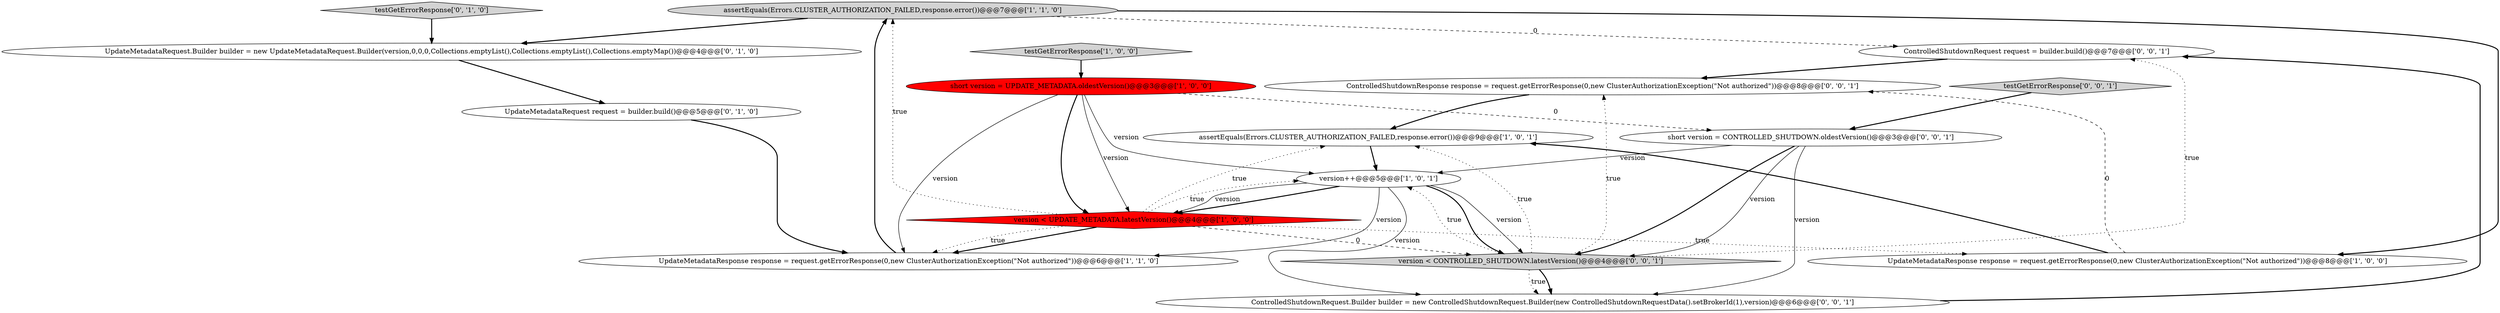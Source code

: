 digraph {
1 [style = filled, label = "assertEquals(Errors.CLUSTER_AUTHORIZATION_FAILED,response.error())@@@7@@@['1', '1', '0']", fillcolor = lightgray, shape = ellipse image = "AAA0AAABBB1BBB"];
6 [style = filled, label = "UpdateMetadataResponse response = request.getErrorResponse(0,new ClusterAuthorizationException(\"Not authorized\"))@@@6@@@['1', '1', '0']", fillcolor = white, shape = ellipse image = "AAA0AAABBB1BBB"];
10 [style = filled, label = "testGetErrorResponse['0', '1', '0']", fillcolor = lightgray, shape = diamond image = "AAA0AAABBB2BBB"];
11 [style = filled, label = "ControlledShutdownResponse response = request.getErrorResponse(0,new ClusterAuthorizationException(\"Not authorized\"))@@@8@@@['0', '0', '1']", fillcolor = white, shape = ellipse image = "AAA0AAABBB3BBB"];
9 [style = filled, label = "UpdateMetadataRequest request = builder.build()@@@5@@@['0', '1', '0']", fillcolor = white, shape = ellipse image = "AAA0AAABBB2BBB"];
12 [style = filled, label = "short version = CONTROLLED_SHUTDOWN.oldestVersion()@@@3@@@['0', '0', '1']", fillcolor = white, shape = ellipse image = "AAA0AAABBB3BBB"];
3 [style = filled, label = "version < UPDATE_METADATA.latestVersion()@@@4@@@['1', '0', '0']", fillcolor = red, shape = diamond image = "AAA1AAABBB1BBB"];
15 [style = filled, label = "ControlledShutdownRequest.Builder builder = new ControlledShutdownRequest.Builder(new ControlledShutdownRequestData().setBrokerId(1),version)@@@6@@@['0', '0', '1']", fillcolor = white, shape = ellipse image = "AAA0AAABBB3BBB"];
8 [style = filled, label = "UpdateMetadataRequest.Builder builder = new UpdateMetadataRequest.Builder(version,0,0,0,Collections.emptyList(),Collections.emptyList(),Collections.emptyMap())@@@4@@@['0', '1', '0']", fillcolor = white, shape = ellipse image = "AAA0AAABBB2BBB"];
16 [style = filled, label = "ControlledShutdownRequest request = builder.build()@@@7@@@['0', '0', '1']", fillcolor = white, shape = ellipse image = "AAA0AAABBB3BBB"];
4 [style = filled, label = "version++@@@5@@@['1', '0', '1']", fillcolor = white, shape = ellipse image = "AAA0AAABBB1BBB"];
7 [style = filled, label = "UpdateMetadataResponse response = request.getErrorResponse(0,new ClusterAuthorizationException(\"Not authorized\"))@@@8@@@['1', '0', '0']", fillcolor = white, shape = ellipse image = "AAA0AAABBB1BBB"];
2 [style = filled, label = "assertEquals(Errors.CLUSTER_AUTHORIZATION_FAILED,response.error())@@@9@@@['1', '0', '1']", fillcolor = white, shape = ellipse image = "AAA0AAABBB1BBB"];
0 [style = filled, label = "short version = UPDATE_METADATA.oldestVersion()@@@3@@@['1', '0', '0']", fillcolor = red, shape = ellipse image = "AAA1AAABBB1BBB"];
13 [style = filled, label = "version < CONTROLLED_SHUTDOWN.latestVersion()@@@4@@@['0', '0', '1']", fillcolor = lightgray, shape = diamond image = "AAA0AAABBB3BBB"];
14 [style = filled, label = "testGetErrorResponse['0', '0', '1']", fillcolor = lightgray, shape = diamond image = "AAA0AAABBB3BBB"];
5 [style = filled, label = "testGetErrorResponse['1', '0', '0']", fillcolor = lightgray, shape = diamond image = "AAA0AAABBB1BBB"];
0->3 [style = bold, label=""];
4->3 [style = bold, label=""];
13->16 [style = dotted, label="true"];
3->7 [style = dotted, label="true"];
1->8 [style = bold, label=""];
16->11 [style = bold, label=""];
0->4 [style = solid, label="version"];
4->13 [style = bold, label=""];
4->6 [style = solid, label="version"];
7->11 [style = dashed, label="0"];
3->4 [style = dotted, label="true"];
3->6 [style = bold, label=""];
0->12 [style = dashed, label="0"];
3->6 [style = dotted, label="true"];
12->13 [style = solid, label="version"];
15->16 [style = bold, label=""];
2->4 [style = bold, label=""];
1->7 [style = bold, label=""];
3->13 [style = dashed, label="0"];
0->6 [style = solid, label="version"];
11->2 [style = bold, label=""];
9->6 [style = bold, label=""];
13->4 [style = dotted, label="true"];
13->2 [style = dotted, label="true"];
6->1 [style = bold, label=""];
12->13 [style = bold, label=""];
4->13 [style = solid, label="version"];
10->8 [style = bold, label=""];
5->0 [style = bold, label=""];
7->2 [style = bold, label=""];
1->16 [style = dashed, label="0"];
12->15 [style = solid, label="version"];
14->12 [style = bold, label=""];
8->9 [style = bold, label=""];
13->11 [style = dotted, label="true"];
12->4 [style = solid, label="version"];
0->3 [style = solid, label="version"];
13->15 [style = dotted, label="true"];
13->15 [style = bold, label=""];
4->15 [style = solid, label="version"];
3->1 [style = dotted, label="true"];
4->3 [style = solid, label="version"];
3->2 [style = dotted, label="true"];
}
